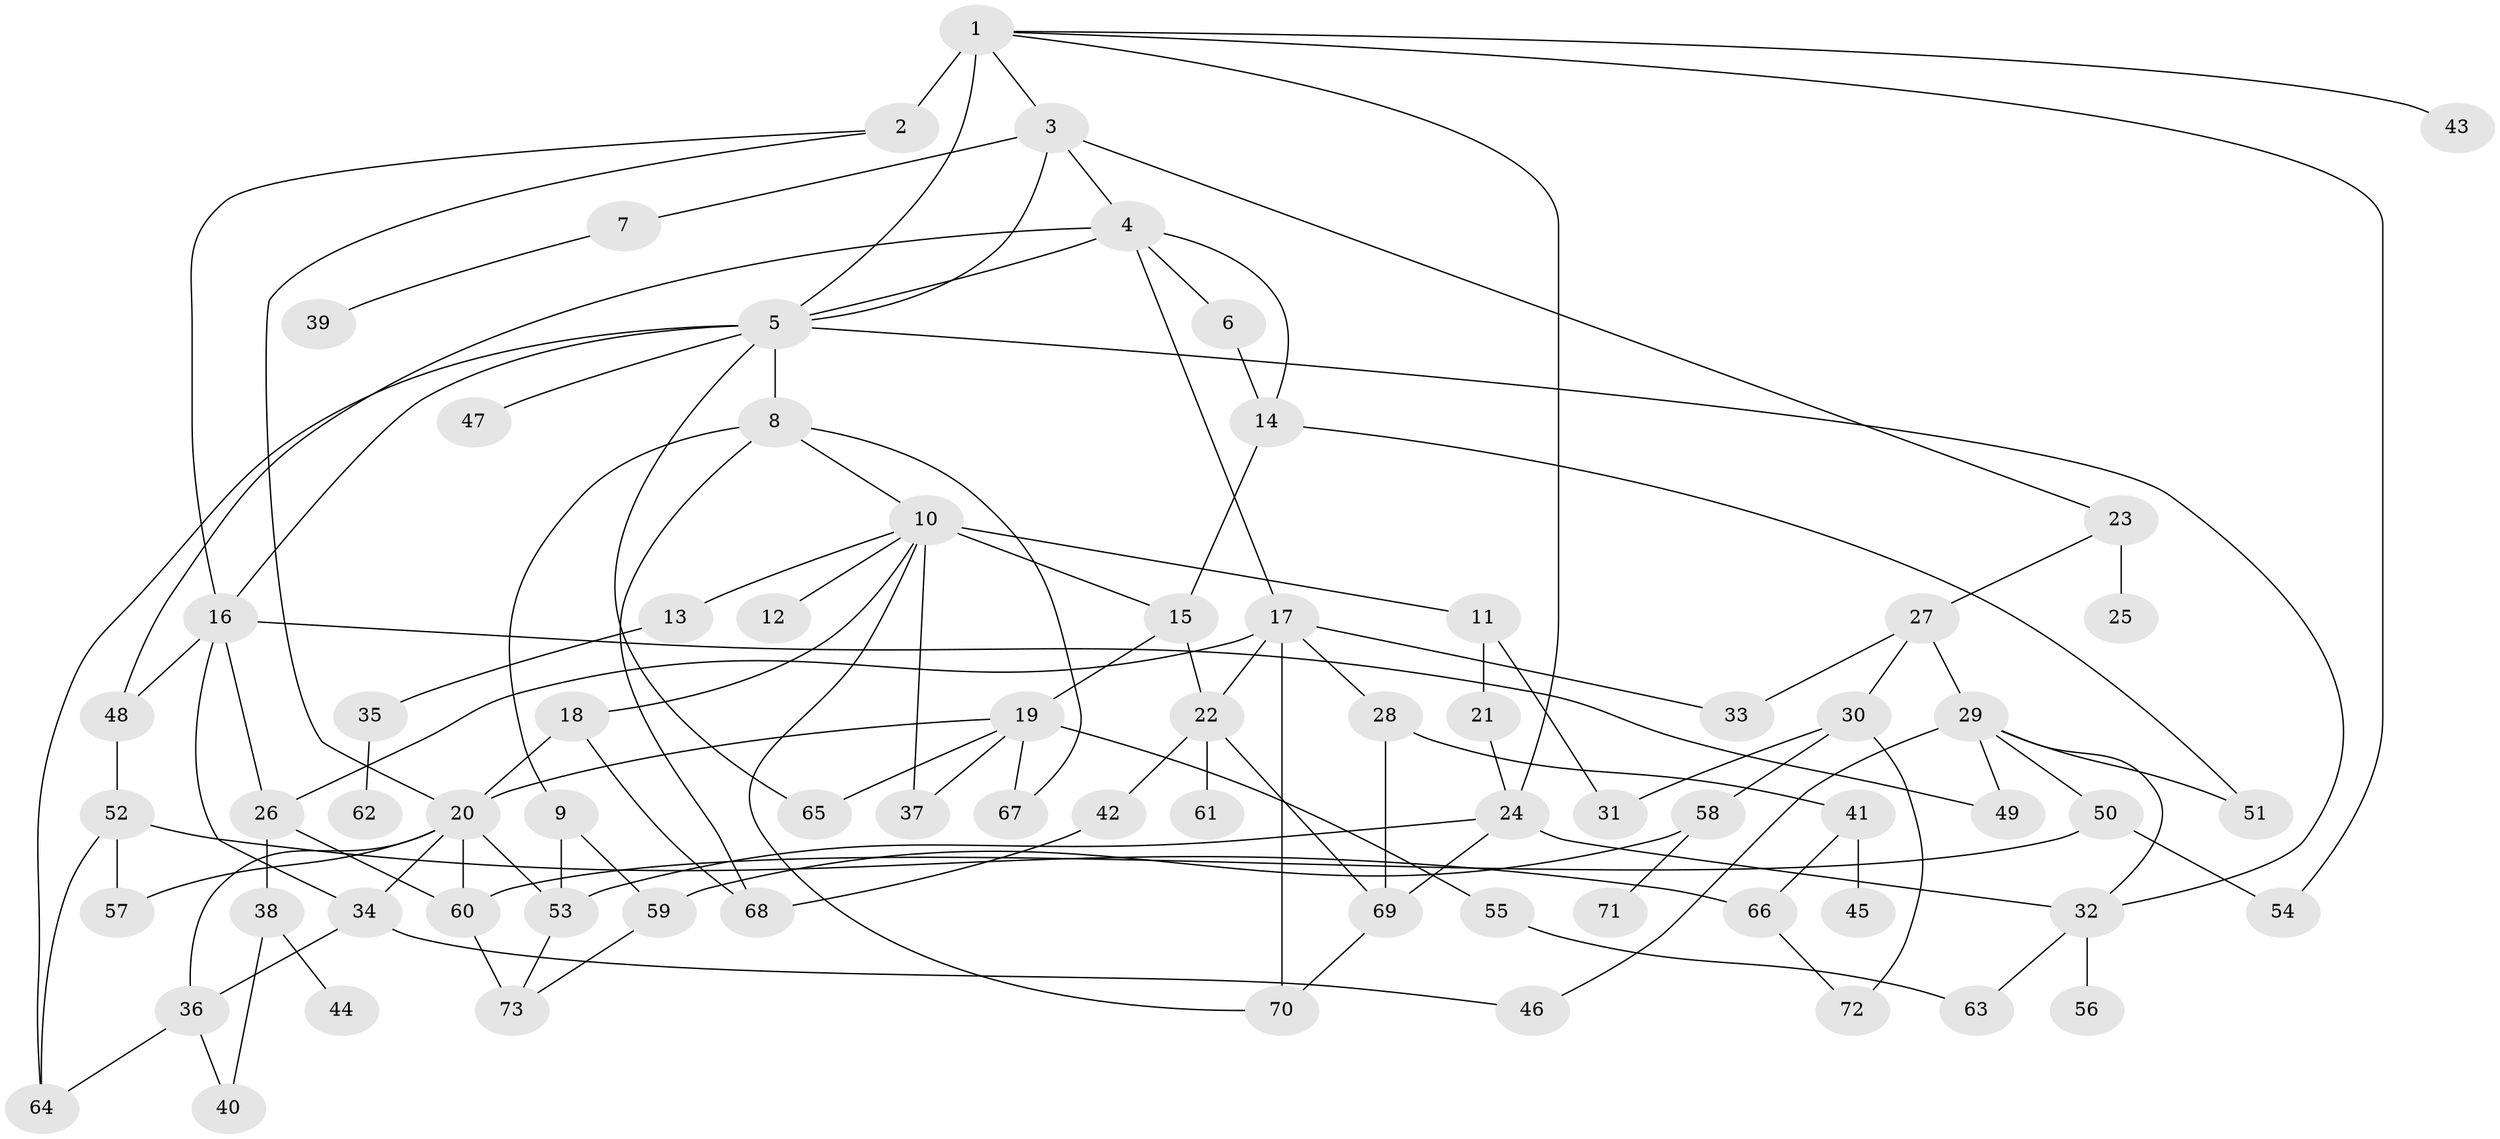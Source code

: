 // original degree distribution, {4: 0.1310344827586207, 7: 0.013793103448275862, 6: 0.04827586206896552, 2: 0.2620689655172414, 1: 0.2827586206896552, 9: 0.006896551724137931, 3: 0.2206896551724138, 5: 0.027586206896551724, 8: 0.006896551724137931}
// Generated by graph-tools (version 1.1) at 2025/34/03/09/25 02:34:26]
// undirected, 73 vertices, 116 edges
graph export_dot {
graph [start="1"]
  node [color=gray90,style=filled];
  1;
  2;
  3;
  4;
  5;
  6;
  7;
  8;
  9;
  10;
  11;
  12;
  13;
  14;
  15;
  16;
  17;
  18;
  19;
  20;
  21;
  22;
  23;
  24;
  25;
  26;
  27;
  28;
  29;
  30;
  31;
  32;
  33;
  34;
  35;
  36;
  37;
  38;
  39;
  40;
  41;
  42;
  43;
  44;
  45;
  46;
  47;
  48;
  49;
  50;
  51;
  52;
  53;
  54;
  55;
  56;
  57;
  58;
  59;
  60;
  61;
  62;
  63;
  64;
  65;
  66;
  67;
  68;
  69;
  70;
  71;
  72;
  73;
  1 -- 2 [weight=4.0];
  1 -- 3 [weight=1.0];
  1 -- 5 [weight=1.0];
  1 -- 24 [weight=1.0];
  1 -- 43 [weight=1.0];
  1 -- 54 [weight=1.0];
  2 -- 16 [weight=1.0];
  2 -- 20 [weight=1.0];
  3 -- 4 [weight=1.0];
  3 -- 5 [weight=1.0];
  3 -- 7 [weight=1.0];
  3 -- 23 [weight=1.0];
  4 -- 5 [weight=1.0];
  4 -- 6 [weight=1.0];
  4 -- 14 [weight=1.0];
  4 -- 17 [weight=1.0];
  4 -- 48 [weight=1.0];
  5 -- 8 [weight=1.0];
  5 -- 16 [weight=1.0];
  5 -- 32 [weight=1.0];
  5 -- 47 [weight=1.0];
  5 -- 64 [weight=1.0];
  5 -- 65 [weight=1.0];
  6 -- 14 [weight=1.0];
  7 -- 39 [weight=1.0];
  8 -- 9 [weight=1.0];
  8 -- 10 [weight=1.0];
  8 -- 67 [weight=1.0];
  8 -- 68 [weight=1.0];
  9 -- 53 [weight=1.0];
  9 -- 59 [weight=1.0];
  10 -- 11 [weight=1.0];
  10 -- 12 [weight=1.0];
  10 -- 13 [weight=1.0];
  10 -- 15 [weight=1.0];
  10 -- 18 [weight=1.0];
  10 -- 37 [weight=3.0];
  10 -- 70 [weight=1.0];
  11 -- 21 [weight=1.0];
  11 -- 31 [weight=1.0];
  13 -- 35 [weight=1.0];
  14 -- 15 [weight=1.0];
  14 -- 51 [weight=1.0];
  15 -- 19 [weight=1.0];
  15 -- 22 [weight=1.0];
  16 -- 26 [weight=1.0];
  16 -- 34 [weight=1.0];
  16 -- 48 [weight=1.0];
  16 -- 49 [weight=1.0];
  17 -- 22 [weight=1.0];
  17 -- 26 [weight=1.0];
  17 -- 28 [weight=1.0];
  17 -- 33 [weight=2.0];
  17 -- 70 [weight=1.0];
  18 -- 20 [weight=1.0];
  18 -- 68 [weight=1.0];
  19 -- 20 [weight=1.0];
  19 -- 37 [weight=1.0];
  19 -- 55 [weight=1.0];
  19 -- 65 [weight=1.0];
  19 -- 67 [weight=1.0];
  20 -- 34 [weight=1.0];
  20 -- 36 [weight=1.0];
  20 -- 53 [weight=1.0];
  20 -- 57 [weight=1.0];
  20 -- 60 [weight=1.0];
  21 -- 24 [weight=1.0];
  22 -- 42 [weight=1.0];
  22 -- 61 [weight=1.0];
  22 -- 69 [weight=1.0];
  23 -- 25 [weight=1.0];
  23 -- 27 [weight=1.0];
  24 -- 32 [weight=1.0];
  24 -- 53 [weight=1.0];
  24 -- 69 [weight=1.0];
  26 -- 38 [weight=1.0];
  26 -- 60 [weight=2.0];
  27 -- 29 [weight=1.0];
  27 -- 30 [weight=1.0];
  27 -- 33 [weight=1.0];
  28 -- 41 [weight=1.0];
  28 -- 69 [weight=1.0];
  29 -- 32 [weight=1.0];
  29 -- 46 [weight=1.0];
  29 -- 49 [weight=1.0];
  29 -- 50 [weight=1.0];
  29 -- 51 [weight=1.0];
  30 -- 31 [weight=1.0];
  30 -- 58 [weight=1.0];
  30 -- 72 [weight=1.0];
  32 -- 56 [weight=1.0];
  32 -- 63 [weight=1.0];
  34 -- 36 [weight=1.0];
  34 -- 46 [weight=1.0];
  35 -- 62 [weight=1.0];
  36 -- 40 [weight=1.0];
  36 -- 64 [weight=1.0];
  38 -- 40 [weight=1.0];
  38 -- 44 [weight=1.0];
  41 -- 45 [weight=1.0];
  41 -- 66 [weight=1.0];
  42 -- 68 [weight=1.0];
  48 -- 52 [weight=1.0];
  50 -- 54 [weight=1.0];
  50 -- 60 [weight=1.0];
  52 -- 57 [weight=1.0];
  52 -- 64 [weight=1.0];
  52 -- 66 [weight=1.0];
  53 -- 73 [weight=1.0];
  55 -- 63 [weight=1.0];
  58 -- 59 [weight=1.0];
  58 -- 71 [weight=1.0];
  59 -- 73 [weight=1.0];
  60 -- 73 [weight=2.0];
  66 -- 72 [weight=1.0];
  69 -- 70 [weight=1.0];
}
